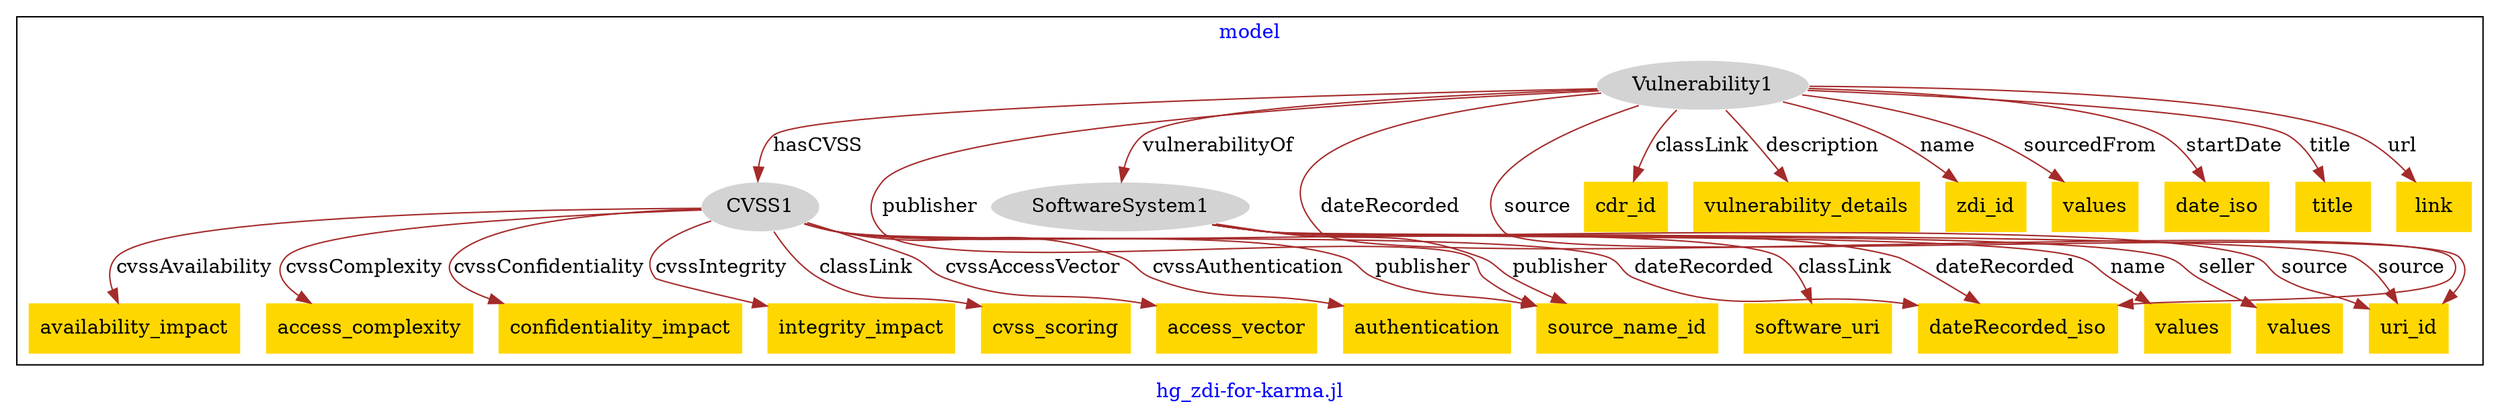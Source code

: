digraph n0 {
fontcolor="blue"
remincross="true"
label="hg_zdi-for-karma.jl"
subgraph cluster {
label="model"
n2[style="filled",color="white",fillcolor="lightgray",label="CVSS1"];
n3[shape="plaintext",style="filled",fillcolor="gold",label="cvss_scoring"];
n4[shape="plaintext",style="filled",fillcolor="gold",label="access_vector"];
n5[shape="plaintext",style="filled",fillcolor="gold",label="authentication"];
n6[shape="plaintext",style="filled",fillcolor="gold",label="availability_impact"];
n7[shape="plaintext",style="filled",fillcolor="gold",label="access_complexity"];
n8[shape="plaintext",style="filled",fillcolor="gold",label="confidentiality_impact"];
n9[shape="plaintext",style="filled",fillcolor="gold",label="integrity_impact"];
n10[shape="plaintext",style="filled",fillcolor="gold",label="source_name_id"];
n11[style="filled",color="white",fillcolor="lightgray",label="SoftwareSystem1"];
n12[shape="plaintext",style="filled",fillcolor="gold",label="software_uri"];
n13[shape="plaintext",style="filled",fillcolor="gold",label="dateRecorded_iso"];
n14[shape="plaintext",style="filled",fillcolor="gold",label="values"];
n15[shape="plaintext",style="filled",fillcolor="gold",label="values"];
n16[shape="plaintext",style="filled",fillcolor="gold",label="uri_id"];
n17[style="filled",color="white",fillcolor="lightgray",label="Vulnerability1"];
n18[shape="plaintext",style="filled",fillcolor="gold",label="cdr_id"];
n19[shape="plaintext",style="filled",fillcolor="gold",label="vulnerability_details"];
n20[shape="plaintext",style="filled",fillcolor="gold",label="zdi_id"];
n21[shape="plaintext",style="filled",fillcolor="gold",label="values"];
n22[shape="plaintext",style="filled",fillcolor="gold",label="date_iso"];
n23[shape="plaintext",style="filled",fillcolor="gold",label="title"];
n24[shape="plaintext",style="filled",fillcolor="gold",label="link"];
}
n2 -> n3[color="brown",fontcolor="black",label="classLink"]
n2 -> n4[color="brown",fontcolor="black",label="cvssAccessVector"]
n2 -> n5[color="brown",fontcolor="black",label="cvssAuthentication"]
n2 -> n6[color="brown",fontcolor="black",label="cvssAvailability"]
n2 -> n7[color="brown",fontcolor="black",label="cvssComplexity"]
n2 -> n8[color="brown",fontcolor="black",label="cvssConfidentiality"]
n2 -> n9[color="brown",fontcolor="black",label="cvssIntegrity"]
n2 -> n10[color="brown",fontcolor="black",label="publisher"]
n11 -> n12[color="brown",fontcolor="black",label="classLink"]
n11 -> n13[color="brown",fontcolor="black",label="dateRecorded"]
n11 -> n14[color="brown",fontcolor="black",label="name"]
n11 -> n10[color="brown",fontcolor="black",label="publisher"]
n11 -> n15[color="brown",fontcolor="black",label="seller"]
n11 -> n16[color="brown",fontcolor="black",label="source"]
n17 -> n18[color="brown",fontcolor="black",label="classLink"]
n17 -> n19[color="brown",fontcolor="black",label="description"]
n17 -> n20[color="brown",fontcolor="black",label="name"]
n17 -> n10[color="brown",fontcolor="black",label="publisher"]
n17 -> n21[color="brown",fontcolor="black",label="sourcedFrom"]
n17 -> n22[color="brown",fontcolor="black",label="startDate"]
n17 -> n23[color="brown",fontcolor="black",label="title"]
n17 -> n24[color="brown",fontcolor="black",label="url"]
n17 -> n2[color="brown",fontcolor="black",label="hasCVSS"]
n2 -> n13[color="brown",fontcolor="black",label="dateRecorded"]
n2 -> n16[color="brown",fontcolor="black",label="source"]
n17 -> n16[color="brown",fontcolor="black",label="source"]
n17 -> n11[color="brown",fontcolor="black",label="vulnerabilityOf"]
n17 -> n13[color="brown",fontcolor="black",label="dateRecorded"]
}
